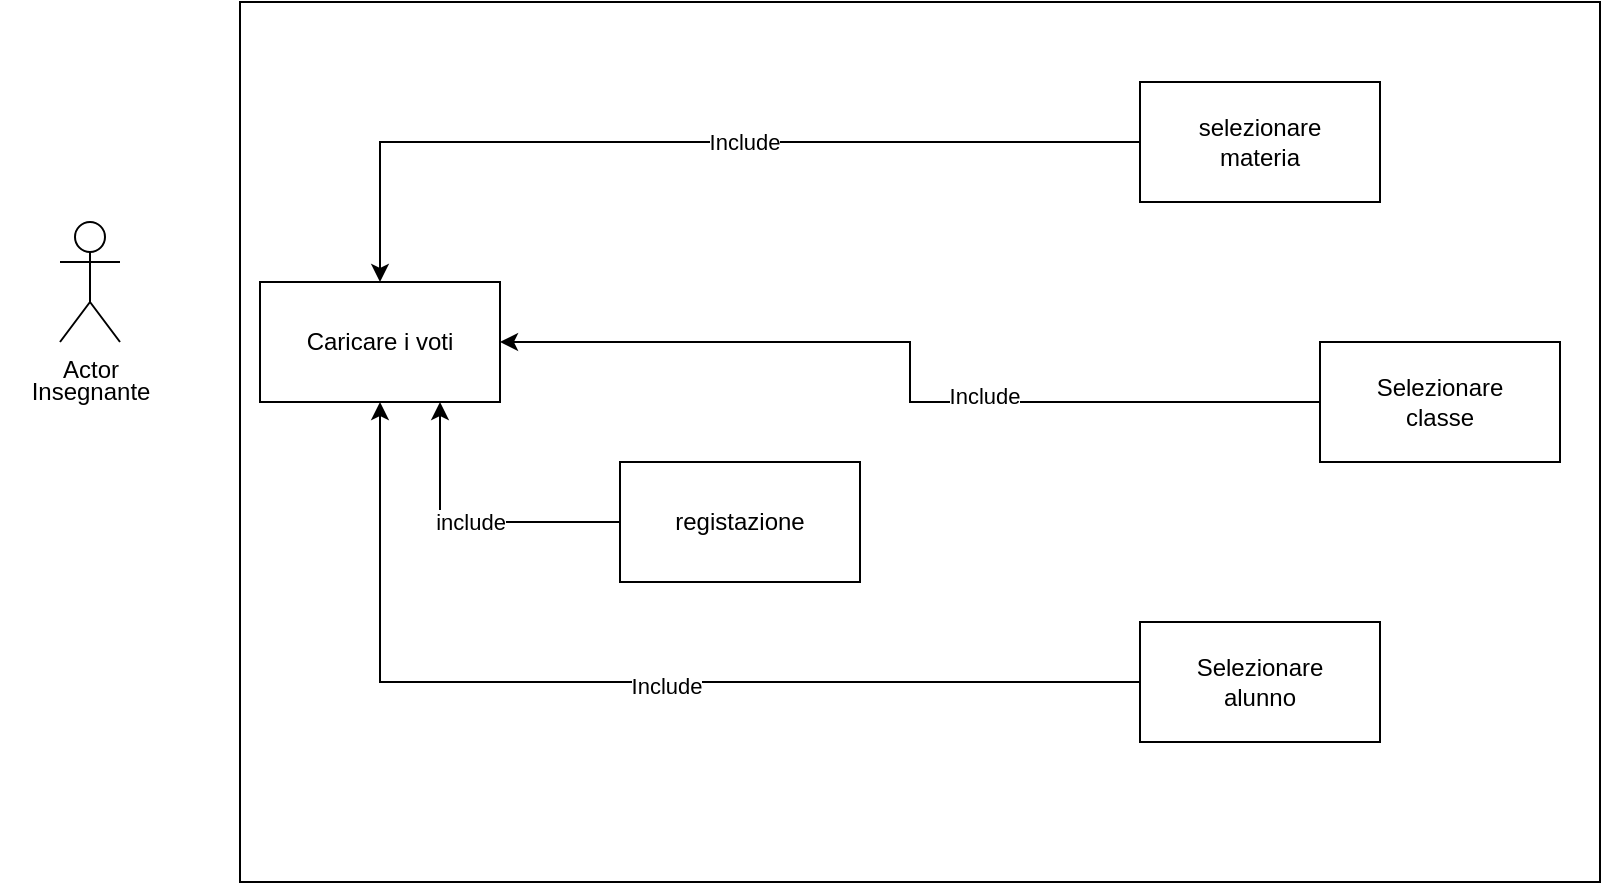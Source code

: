 <mxfile version="21.2.2" type="device">
  <diagram name="Pagina-1" id="_AKpupZpEcdU5p4sJwBD">
    <mxGraphModel dx="1434" dy="739" grid="1" gridSize="10" guides="1" tooltips="1" connect="1" arrows="1" fold="1" page="1" pageScale="1" pageWidth="827" pageHeight="1169" math="0" shadow="0">
      <root>
        <mxCell id="0" />
        <mxCell id="1" parent="0" />
        <mxCell id="X8tj8gzoSOqhYm-Tb45t-1" value="Actor" style="shape=umlActor;verticalLabelPosition=bottom;verticalAlign=top;html=1;outlineConnect=0;" vertex="1" parent="1">
          <mxGeometry x="30" y="200" width="30" height="60" as="geometry" />
        </mxCell>
        <mxCell id="X8tj8gzoSOqhYm-Tb45t-2" value="" style="rounded=0;whiteSpace=wrap;html=1;" vertex="1" parent="1">
          <mxGeometry x="120" y="90" width="680" height="440" as="geometry" />
        </mxCell>
        <mxCell id="X8tj8gzoSOqhYm-Tb45t-3" value="Caricare i voti" style="rounded=0;whiteSpace=wrap;html=1;" vertex="1" parent="1">
          <mxGeometry x="130" y="230" width="120" height="60" as="geometry" />
        </mxCell>
        <mxCell id="X8tj8gzoSOqhYm-Tb45t-7" style="edgeStyle=orthogonalEdgeStyle;rounded=0;orthogonalLoop=1;jettySize=auto;html=1;exitX=0;exitY=0.5;exitDx=0;exitDy=0;entryX=0.5;entryY=0;entryDx=0;entryDy=0;" edge="1" parent="1" source="X8tj8gzoSOqhYm-Tb45t-4" target="X8tj8gzoSOqhYm-Tb45t-3">
          <mxGeometry relative="1" as="geometry">
            <mxPoint x="320" y="250" as="targetPoint" />
          </mxGeometry>
        </mxCell>
        <mxCell id="X8tj8gzoSOqhYm-Tb45t-11" value="Include" style="edgeLabel;html=1;align=center;verticalAlign=middle;resizable=0;points=[];" vertex="1" connectable="0" parent="X8tj8gzoSOqhYm-Tb45t-7">
          <mxGeometry x="-0.12" relative="1" as="geometry">
            <mxPoint as="offset" />
          </mxGeometry>
        </mxCell>
        <mxCell id="X8tj8gzoSOqhYm-Tb45t-4" value="&lt;div&gt;selezionare &lt;br&gt;&lt;/div&gt;&lt;div&gt;materia&lt;br&gt;&lt;/div&gt;" style="rounded=0;whiteSpace=wrap;html=1;" vertex="1" parent="1">
          <mxGeometry x="570" y="130" width="120" height="60" as="geometry" />
        </mxCell>
        <mxCell id="X8tj8gzoSOqhYm-Tb45t-8" style="edgeStyle=orthogonalEdgeStyle;rounded=0;orthogonalLoop=1;jettySize=auto;html=1;exitX=0;exitY=0.5;exitDx=0;exitDy=0;entryX=1;entryY=0.5;entryDx=0;entryDy=0;" edge="1" parent="1" source="X8tj8gzoSOqhYm-Tb45t-5" target="X8tj8gzoSOqhYm-Tb45t-3">
          <mxGeometry relative="1" as="geometry">
            <mxPoint x="310" y="280" as="targetPoint" />
          </mxGeometry>
        </mxCell>
        <mxCell id="X8tj8gzoSOqhYm-Tb45t-10" value="Include" style="edgeLabel;html=1;align=center;verticalAlign=middle;resizable=0;points=[];" vertex="1" connectable="0" parent="X8tj8gzoSOqhYm-Tb45t-8">
          <mxGeometry x="-0.237" y="-3" relative="1" as="geometry">
            <mxPoint as="offset" />
          </mxGeometry>
        </mxCell>
        <mxCell id="X8tj8gzoSOqhYm-Tb45t-5" value="&lt;div&gt;Selezionare &lt;br&gt;&lt;/div&gt;&lt;div&gt;classe&lt;br&gt;&lt;/div&gt;" style="rounded=0;whiteSpace=wrap;html=1;" vertex="1" parent="1">
          <mxGeometry x="660" y="260" width="120" height="60" as="geometry" />
        </mxCell>
        <mxCell id="X8tj8gzoSOqhYm-Tb45t-9" style="edgeStyle=orthogonalEdgeStyle;rounded=0;orthogonalLoop=1;jettySize=auto;html=1;exitX=0;exitY=0.5;exitDx=0;exitDy=0;entryX=0.5;entryY=1;entryDx=0;entryDy=0;" edge="1" parent="1" source="X8tj8gzoSOqhYm-Tb45t-6" target="X8tj8gzoSOqhYm-Tb45t-3">
          <mxGeometry relative="1" as="geometry">
            <mxPoint x="310" y="280" as="targetPoint" />
          </mxGeometry>
        </mxCell>
        <mxCell id="X8tj8gzoSOqhYm-Tb45t-12" value="Include" style="edgeLabel;html=1;align=center;verticalAlign=middle;resizable=0;points=[];" vertex="1" connectable="0" parent="X8tj8gzoSOqhYm-Tb45t-9">
          <mxGeometry x="-0.086" y="2" relative="1" as="geometry">
            <mxPoint as="offset" />
          </mxGeometry>
        </mxCell>
        <mxCell id="X8tj8gzoSOqhYm-Tb45t-6" value="&lt;div&gt;Selezionare &lt;br&gt;&lt;/div&gt;&lt;div&gt;alunno&lt;br&gt;&lt;/div&gt;" style="rounded=0;whiteSpace=wrap;html=1;" vertex="1" parent="1">
          <mxGeometry x="570" y="400" width="120" height="60" as="geometry" />
        </mxCell>
        <mxCell id="X8tj8gzoSOqhYm-Tb45t-16" value="Insegnante" style="text;html=1;align=center;verticalAlign=middle;resizable=0;points=[];autosize=1;strokeColor=none;fillColor=none;" vertex="1" parent="1">
          <mxGeometry y="270" width="90" height="30" as="geometry" />
        </mxCell>
        <mxCell id="X8tj8gzoSOqhYm-Tb45t-18" value="include" style="edgeStyle=orthogonalEdgeStyle;rounded=0;orthogonalLoop=1;jettySize=auto;html=1;exitX=0;exitY=0.5;exitDx=0;exitDy=0;entryX=0.75;entryY=1;entryDx=0;entryDy=0;" edge="1" parent="1" source="X8tj8gzoSOqhYm-Tb45t-17" target="X8tj8gzoSOqhYm-Tb45t-3">
          <mxGeometry relative="1" as="geometry" />
        </mxCell>
        <mxCell id="X8tj8gzoSOqhYm-Tb45t-17" value="registazione" style="rounded=0;whiteSpace=wrap;html=1;" vertex="1" parent="1">
          <mxGeometry x="310" y="320" width="120" height="60" as="geometry" />
        </mxCell>
      </root>
    </mxGraphModel>
  </diagram>
</mxfile>
